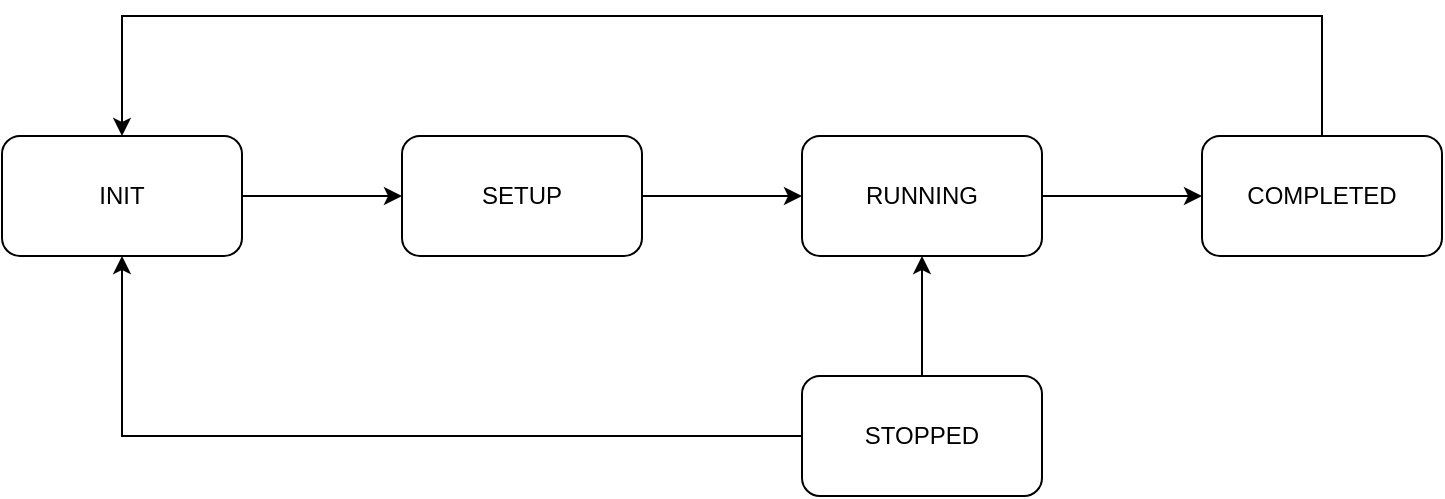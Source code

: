 <mxfile version="13.7.5" type="device"><diagram id="JJJAAZaq5nFjUnBioQz5" name="Page-1"><mxGraphModel dx="2062" dy="1122" grid="1" gridSize="10" guides="1" tooltips="1" connect="1" arrows="1" fold="1" page="1" pageScale="1" pageWidth="850" pageHeight="1100" math="0" shadow="0"><root><mxCell id="0"/><mxCell id="1" parent="0"/><mxCell id="BYDVrtzIT2tn40BeJB_s-4" style="edgeStyle=orthogonalEdgeStyle;rounded=0;orthogonalLoop=1;jettySize=auto;html=1;" edge="1" parent="1" source="BYDVrtzIT2tn40BeJB_s-1" target="BYDVrtzIT2tn40BeJB_s-3"><mxGeometry relative="1" as="geometry"/></mxCell><mxCell id="BYDVrtzIT2tn40BeJB_s-1" value="INIT" style="rounded=1;whiteSpace=wrap;html=1;" vertex="1" parent="1"><mxGeometry x="40" y="100" width="120" height="60" as="geometry"/></mxCell><mxCell id="BYDVrtzIT2tn40BeJB_s-9" style="edgeStyle=orthogonalEdgeStyle;rounded=0;orthogonalLoop=1;jettySize=auto;html=1;" edge="1" parent="1" source="BYDVrtzIT2tn40BeJB_s-2"><mxGeometry relative="1" as="geometry"><mxPoint x="640" y="130" as="targetPoint"/></mxGeometry></mxCell><mxCell id="BYDVrtzIT2tn40BeJB_s-2" value="RUNNING" style="rounded=1;whiteSpace=wrap;html=1;" vertex="1" parent="1"><mxGeometry x="440" y="100" width="120" height="60" as="geometry"/></mxCell><mxCell id="BYDVrtzIT2tn40BeJB_s-5" style="edgeStyle=orthogonalEdgeStyle;rounded=0;orthogonalLoop=1;jettySize=auto;html=1;" edge="1" parent="1" source="BYDVrtzIT2tn40BeJB_s-3" target="BYDVrtzIT2tn40BeJB_s-2"><mxGeometry relative="1" as="geometry"/></mxCell><mxCell id="BYDVrtzIT2tn40BeJB_s-3" value="SETUP" style="rounded=1;whiteSpace=wrap;html=1;" vertex="1" parent="1"><mxGeometry x="240" y="100" width="120" height="60" as="geometry"/></mxCell><mxCell id="BYDVrtzIT2tn40BeJB_s-7" style="edgeStyle=orthogonalEdgeStyle;rounded=0;orthogonalLoop=1;jettySize=auto;html=1;entryX=0.5;entryY=1;entryDx=0;entryDy=0;" edge="1" parent="1" source="BYDVrtzIT2tn40BeJB_s-6" target="BYDVrtzIT2tn40BeJB_s-2"><mxGeometry relative="1" as="geometry"/></mxCell><mxCell id="BYDVrtzIT2tn40BeJB_s-10" style="edgeStyle=orthogonalEdgeStyle;rounded=0;orthogonalLoop=1;jettySize=auto;html=1;entryX=0.5;entryY=1;entryDx=0;entryDy=0;" edge="1" parent="1" source="BYDVrtzIT2tn40BeJB_s-6" target="BYDVrtzIT2tn40BeJB_s-1"><mxGeometry relative="1" as="geometry"/></mxCell><mxCell id="BYDVrtzIT2tn40BeJB_s-6" value="STOPPED" style="rounded=1;whiteSpace=wrap;html=1;" vertex="1" parent="1"><mxGeometry x="440" y="220" width="120" height="60" as="geometry"/></mxCell><mxCell id="BYDVrtzIT2tn40BeJB_s-11" style="edgeStyle=orthogonalEdgeStyle;rounded=0;orthogonalLoop=1;jettySize=auto;html=1;entryX=0.5;entryY=0;entryDx=0;entryDy=0;" edge="1" parent="1" target="BYDVrtzIT2tn40BeJB_s-1"><mxGeometry relative="1" as="geometry"><mxPoint x="90" y="40" as="targetPoint"/><mxPoint x="700" y="100" as="sourcePoint"/><Array as="points"><mxPoint x="700" y="40"/><mxPoint x="100" y="40"/></Array></mxGeometry></mxCell><mxCell id="BYDVrtzIT2tn40BeJB_s-8" value="COMPLETED" style="rounded=1;whiteSpace=wrap;html=1;" vertex="1" parent="1"><mxGeometry x="640" y="100" width="120" height="60" as="geometry"/></mxCell></root></mxGraphModel></diagram></mxfile>